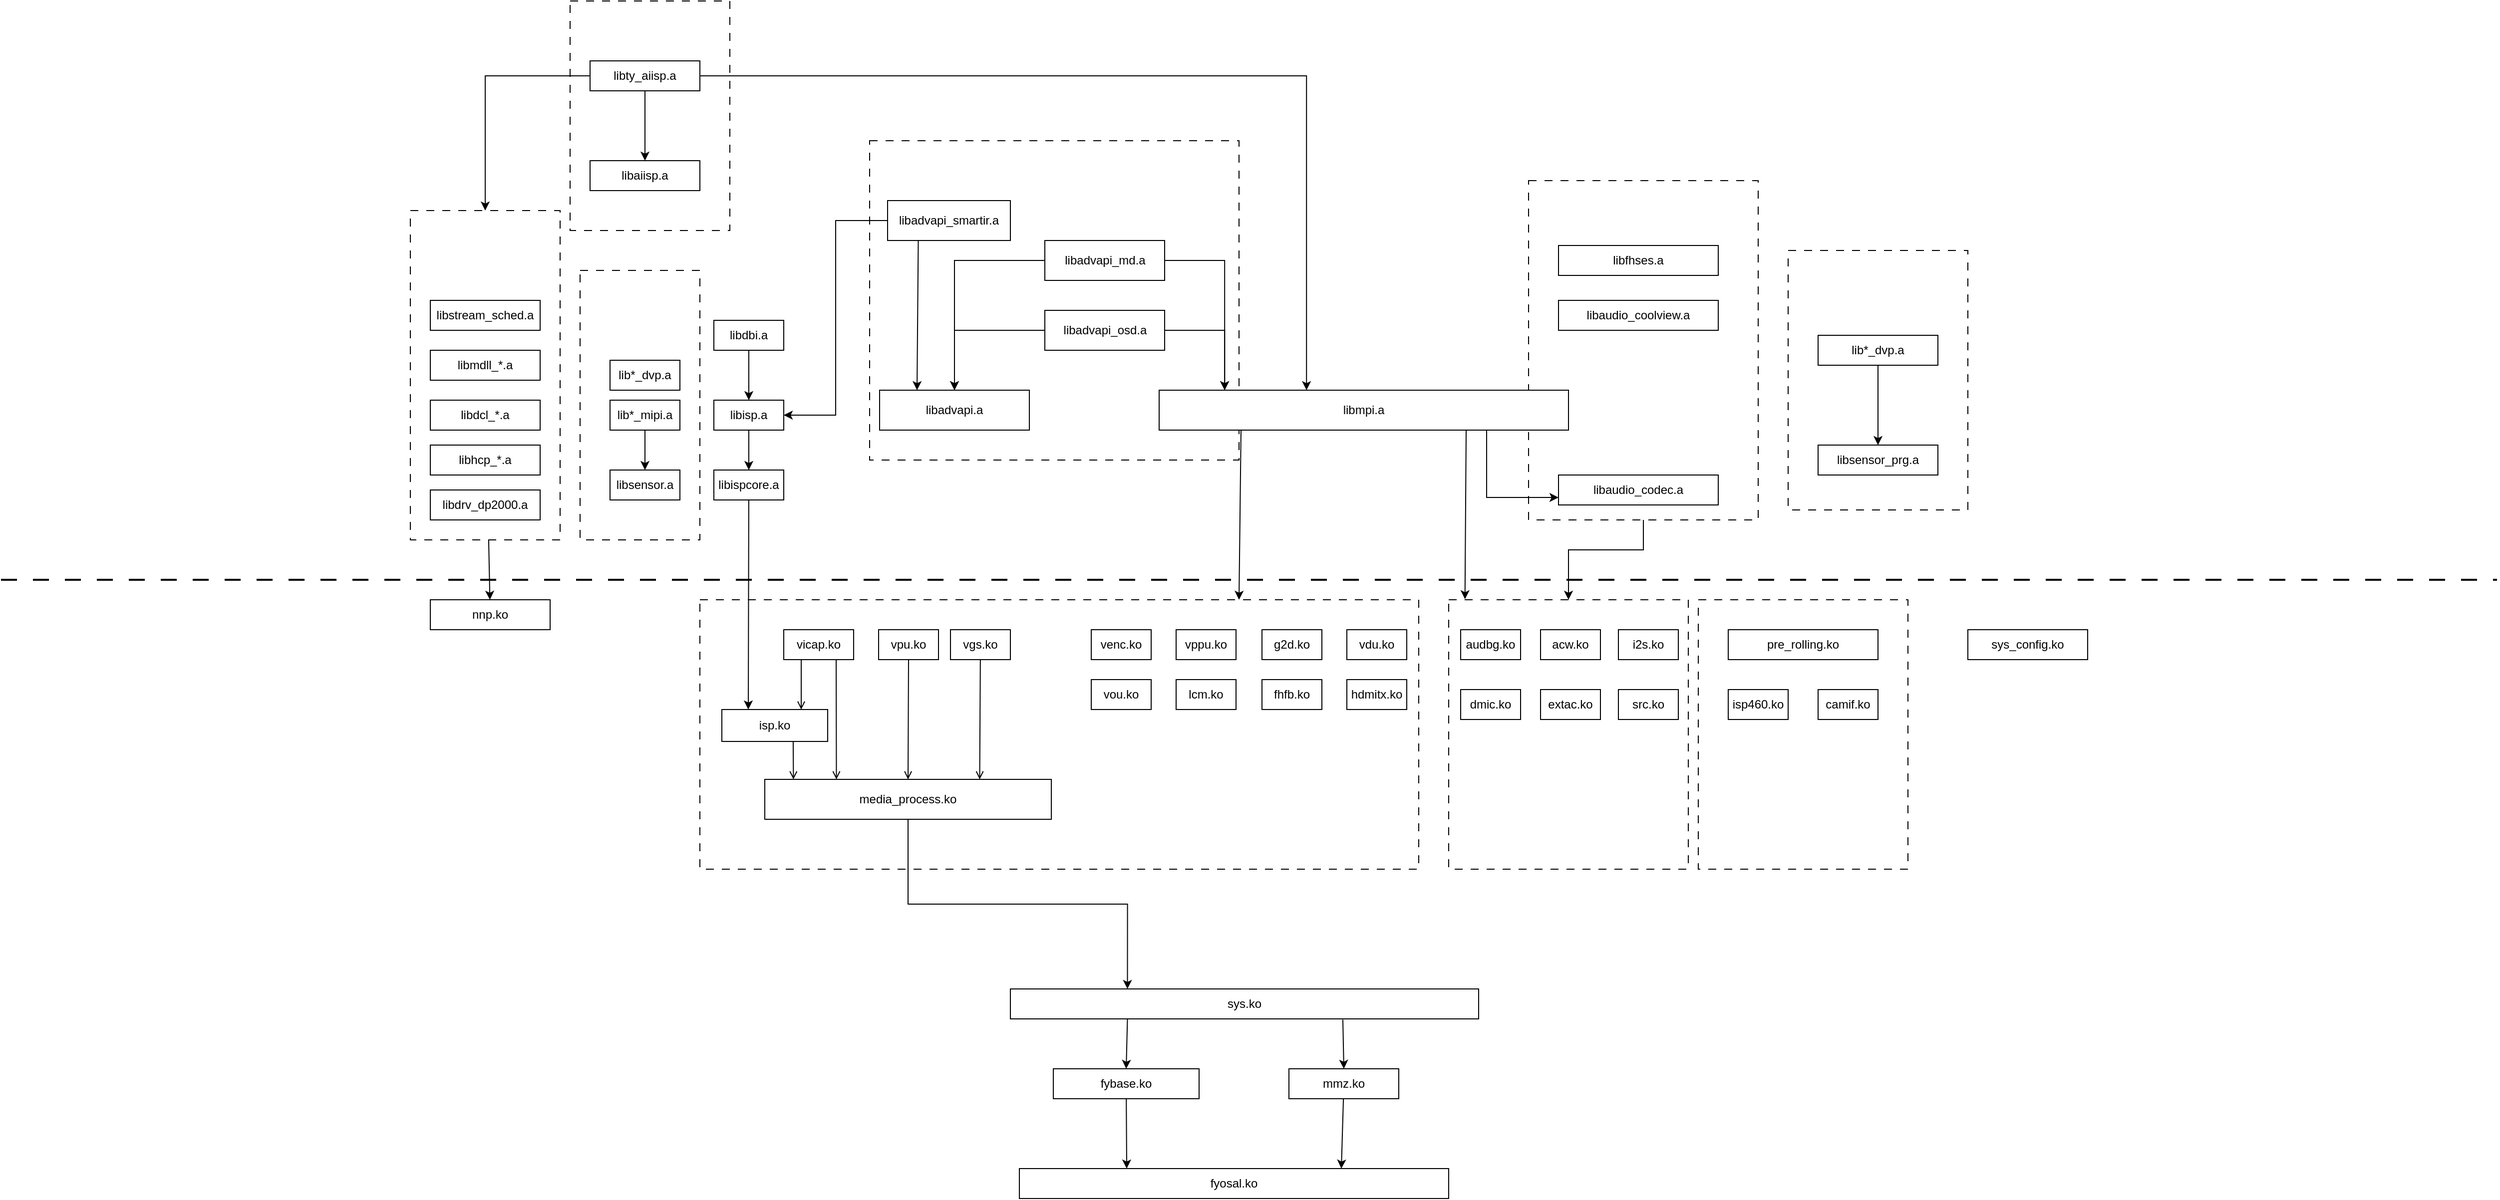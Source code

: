 <mxfile version="28.0.7">
  <diagram name="第 1 页" id="HvUOIocHKBapucaxDCyF">
    <mxGraphModel dx="3731" dy="1824" grid="1" gridSize="10" guides="1" tooltips="1" connect="1" arrows="1" fold="1" page="1" pageScale="1" pageWidth="1169" pageHeight="827" math="0" shadow="0">
      <root>
        <mxCell id="0" />
        <mxCell id="1" parent="0" />
        <mxCell id="B1P1WOeIG1nE8jU6n831-76" value="" style="rounded=0;whiteSpace=wrap;html=1;dashed=1;dashPattern=8 8;" vertex="1" parent="1">
          <mxGeometry x="1130" y="70" width="180" height="260" as="geometry" />
        </mxCell>
        <mxCell id="B1P1WOeIG1nE8jU6n831-70" style="edgeStyle=orthogonalEdgeStyle;rounded=0;orthogonalLoop=1;jettySize=auto;html=1;entryX=0.5;entryY=0;entryDx=0;entryDy=0;exitX=0.5;exitY=1;exitDx=0;exitDy=0;" edge="1" parent="1" source="B1P1WOeIG1nE8jU6n831-69" target="B1P1WOeIG1nE8jU6n831-15">
          <mxGeometry relative="1" as="geometry">
            <mxPoint x="985" y="390" as="targetPoint" />
            <Array as="points">
              <mxPoint x="985" y="370" />
              <mxPoint x="910" y="370" />
            </Array>
          </mxGeometry>
        </mxCell>
        <mxCell id="B1P1WOeIG1nE8jU6n831-69" value="" style="rounded=0;whiteSpace=wrap;html=1;dashed=1;dashPattern=8 8;" vertex="1" parent="1">
          <mxGeometry x="870" width="230" height="340" as="geometry" />
        </mxCell>
        <mxCell id="B1P1WOeIG1nE8jU6n831-66" value="" style="rounded=0;whiteSpace=wrap;html=1;dashed=1;dashPattern=8 8;" vertex="1" parent="1">
          <mxGeometry x="-80" y="90" width="120" height="270" as="geometry" />
        </mxCell>
        <mxCell id="B1P1WOeIG1nE8jU6n831-58" value="" style="rounded=0;whiteSpace=wrap;html=1;dashed=1;dashPattern=8 8;" vertex="1" parent="1">
          <mxGeometry x="-90" y="-180" width="160" height="230" as="geometry" />
        </mxCell>
        <mxCell id="B1P1WOeIG1nE8jU6n831-57" value="" style="edgeStyle=none;rounded=0;orthogonalLoop=1;jettySize=auto;html=1;" edge="1" parent="1" source="B1P1WOeIG1nE8jU6n831-50" target="B1P1WOeIG1nE8jU6n831-12">
          <mxGeometry relative="1" as="geometry" />
        </mxCell>
        <mxCell id="B1P1WOeIG1nE8jU6n831-50" value="" style="rounded=0;whiteSpace=wrap;html=1;dashed=1;dashPattern=8 8;" vertex="1" parent="1">
          <mxGeometry x="-250" y="30" width="150" height="330" as="geometry" />
        </mxCell>
        <mxCell id="B1P1WOeIG1nE8jU6n831-39" value="" style="rounded=0;whiteSpace=wrap;html=1;dashed=1;dashPattern=8 8;" vertex="1" parent="1">
          <mxGeometry x="210" y="-40" width="370" height="320" as="geometry" />
        </mxCell>
        <mxCell id="B1P1WOeIG1nE8jU6n831-16" value="" style="rounded=0;whiteSpace=wrap;html=1;dashed=1;dashPattern=8 8;" vertex="1" parent="1">
          <mxGeometry x="1040" y="420" width="210" height="270" as="geometry" />
        </mxCell>
        <mxCell id="B1P1WOeIG1nE8jU6n831-15" value="" style="rounded=0;whiteSpace=wrap;html=1;dashed=1;dashPattern=8 8;" vertex="1" parent="1">
          <mxGeometry x="790" y="420" width="240" height="270" as="geometry" />
        </mxCell>
        <mxCell id="B1P1WOeIG1nE8jU6n831-11" value="" style="rounded=0;whiteSpace=wrap;html=1;dashed=1;dashPattern=8 8;" vertex="1" parent="1">
          <mxGeometry x="40" y="420" width="720" height="270" as="geometry" />
        </mxCell>
        <mxCell id="B1P1WOeIG1nE8jU6n831-26" style="edgeStyle=none;rounded=0;orthogonalLoop=1;jettySize=auto;html=1;entryX=0.068;entryY=-0.002;entryDx=0;entryDy=0;exitX=0.75;exitY=1;exitDx=0;exitDy=0;exitPerimeter=0;entryPerimeter=0;" edge="1" parent="1" source="j-SoW3xQul4vtmljvLiX-5" target="B1P1WOeIG1nE8jU6n831-15">
          <mxGeometry relative="1" as="geometry" />
        </mxCell>
        <mxCell id="B1P1WOeIG1nE8jU6n831-71" style="edgeStyle=orthogonalEdgeStyle;rounded=0;orthogonalLoop=1;jettySize=auto;html=1;entryX=0;entryY=0.75;entryDx=0;entryDy=0;exitX=0.8;exitY=1;exitDx=0;exitDy=0;exitPerimeter=0;" edge="1" parent="1" source="j-SoW3xQul4vtmljvLiX-5" target="B1P1WOeIG1nE8jU6n831-59">
          <mxGeometry relative="1" as="geometry" />
        </mxCell>
        <mxCell id="j-SoW3xQul4vtmljvLiX-5" value="libmpi.a" style="rounded=0;whiteSpace=wrap;html=1;points=[[0,0,0,0,0],[0,0.25,0,0,0],[0,0.5,0,0,0],[0,0.75,0,0,0],[0,1,0,0,0],[0.16,0,0,0,0],[0.2,1,0,0,0],[0.25,0,0,0,0],[0.25,1,0,0,0],[0.36,0,0,0,0],[0.4,1,0,0,0],[0.5,0,0,0,0],[0.5,1,0,0,0],[0.56,0,0,0,0],[0.6,1,0,0,0],[0.75,0,0,0,0],[0.75,1,0,0,0],[0.76,0,0,0,0],[0.8,1,0,0,0],[1,0,0,0,0],[1,0.25,0,0,0],[1,0.5,0,0,0],[1,0.75,0,0,0],[1,1,0,0,0]];" parent="1" vertex="1">
          <mxGeometry x="500" y="210" width="410" height="40" as="geometry" />
        </mxCell>
        <mxCell id="j-SoW3xQul4vtmljvLiX-7" value="" style="endArrow=none;dashed=1;html=1;dashPattern=8 8;strokeWidth=2;rounded=0;" parent="1" edge="1">
          <mxGeometry width="50" height="50" relative="1" as="geometry">
            <mxPoint x="-660" y="400" as="sourcePoint" />
            <mxPoint x="1840" y="400" as="targetPoint" />
          </mxGeometry>
        </mxCell>
        <mxCell id="j-SoW3xQul4vtmljvLiX-19" value="" style="edgeStyle=none;rounded=0;orthogonalLoop=1;jettySize=auto;html=1;entryX=0.1;entryY=0;entryDx=0;entryDy=0;entryPerimeter=0;exitX=0.674;exitY=1.01;exitDx=0;exitDy=0;exitPerimeter=0;endArrow=open;endFill=0;" parent="1" source="j-SoW3xQul4vtmljvLiX-9" target="j-SoW3xQul4vtmljvLiX-14" edge="1">
          <mxGeometry relative="1" as="geometry" />
        </mxCell>
        <mxCell id="j-SoW3xQul4vtmljvLiX-9" value="isp.ko" style="rounded=0;whiteSpace=wrap;html=1;" parent="1" vertex="1">
          <mxGeometry x="62" y="530" width="106" height="32" as="geometry" />
        </mxCell>
        <mxCell id="j-SoW3xQul4vtmljvLiX-16" style="edgeStyle=none;rounded=0;orthogonalLoop=1;jettySize=auto;html=1;entryX=0.25;entryY=0;entryDx=0;entryDy=0;exitX=0.75;exitY=1;exitDx=0;exitDy=0;endArrow=open;endFill=0;" parent="1" source="j-SoW3xQul4vtmljvLiX-10" target="j-SoW3xQul4vtmljvLiX-14" edge="1">
          <mxGeometry relative="1" as="geometry" />
        </mxCell>
        <mxCell id="j-SoW3xQul4vtmljvLiX-10" value="vicap.ko" style="rounded=0;whiteSpace=wrap;html=1;" parent="1" vertex="1">
          <mxGeometry x="124" y="450" width="70" height="30" as="geometry" />
        </mxCell>
        <mxCell id="j-SoW3xQul4vtmljvLiX-17" style="edgeStyle=none;rounded=0;orthogonalLoop=1;jettySize=auto;html=1;entryX=0.5;entryY=0;entryDx=0;entryDy=0;exitX=0.5;exitY=1;exitDx=0;exitDy=0;endArrow=open;endFill=0;" parent="1" source="j-SoW3xQul4vtmljvLiX-11" target="j-SoW3xQul4vtmljvLiX-14" edge="1">
          <mxGeometry relative="1" as="geometry">
            <mxPoint x="253.071" y="480" as="sourcePoint" />
            <mxPoint x="247.5" y="600" as="targetPoint" />
          </mxGeometry>
        </mxCell>
        <mxCell id="j-SoW3xQul4vtmljvLiX-11" value="vpu.ko" style="rounded=0;whiteSpace=wrap;html=1;" parent="1" vertex="1">
          <mxGeometry x="219" y="450" width="60" height="30" as="geometry" />
        </mxCell>
        <mxCell id="j-SoW3xQul4vtmljvLiX-18" style="edgeStyle=none;rounded=0;orthogonalLoop=1;jettySize=auto;html=1;entryX=0.75;entryY=0;entryDx=0;entryDy=0;endArrow=open;endFill=0;" parent="1" source="j-SoW3xQul4vtmljvLiX-12" target="j-SoW3xQul4vtmljvLiX-14" edge="1">
          <mxGeometry relative="1" as="geometry" />
        </mxCell>
        <mxCell id="j-SoW3xQul4vtmljvLiX-12" value="vgs.ko" style="rounded=0;whiteSpace=wrap;html=1;" parent="1" vertex="1">
          <mxGeometry x="291" y="450" width="60" height="30" as="geometry" />
        </mxCell>
        <mxCell id="j-SoW3xQul4vtmljvLiX-14" value="media_process.ko" style="rounded=0;whiteSpace=wrap;html=1;points=[[0,0,0,0,0],[0,0.25,0,0,0],[0,0.5,0,0,0],[0,0.75,0,0,0],[0,1,0,0,0],[0.1,0,0,0,0],[0.25,0,0,0,0],[0.25,1,0,0,0],[0.41,0,0,0,0],[0.5,0,0,0,0],[0.5,1,0,0,0],[0.63,0,0,0,0],[0.75,0,0,0,0],[0.75,1,0,0,0],[0.89,0,0,0,0],[1,0,0,0,0],[1,0.25,0,0,0],[1,0.5,0,0,0],[1,0.75,0,0,0],[1,1,0,0,0]];" parent="1" vertex="1">
          <mxGeometry x="105" y="600" width="287" height="40" as="geometry" />
        </mxCell>
        <mxCell id="j-SoW3xQul4vtmljvLiX-15" style="edgeStyle=none;rounded=0;orthogonalLoop=1;jettySize=auto;html=1;exitX=0.25;exitY=1;exitDx=0;exitDy=0;endArrow=open;endFill=0;entryX=0.75;entryY=0;entryDx=0;entryDy=0;" parent="1" source="j-SoW3xQul4vtmljvLiX-10" target="j-SoW3xQul4vtmljvLiX-9" edge="1">
          <mxGeometry relative="1" as="geometry">
            <mxPoint x="134" y="520" as="targetPoint" />
          </mxGeometry>
        </mxCell>
        <mxCell id="B1P1WOeIG1nE8jU6n831-41" style="edgeStyle=none;rounded=0;orthogonalLoop=1;jettySize=auto;html=1;entryX=0.5;entryY=0;entryDx=0;entryDy=0;entryPerimeter=0;exitX=0.71;exitY=1.027;exitDx=0;exitDy=0;exitPerimeter=0;" edge="1" parent="1" source="j-SoW3xQul4vtmljvLiX-20" target="j-SoW3xQul4vtmljvLiX-23">
          <mxGeometry relative="1" as="geometry" />
        </mxCell>
        <mxCell id="j-SoW3xQul4vtmljvLiX-20" value="sys.ko" style="rounded=0;whiteSpace=wrap;html=1;" parent="1" vertex="1">
          <mxGeometry x="351" y="810" width="469" height="30" as="geometry" />
        </mxCell>
        <mxCell id="j-SoW3xQul4vtmljvLiX-21" value="fybase.ko" style="rounded=0;whiteSpace=wrap;html=1;points=[[0,0,0,0,0],[0,0.25,0,0,0],[0,0.5,0,0,0],[0,0.75,0,0,0],[0,1,0,0,0],[0.25,0,0,0,0],[0.25,1,0,0,0],[0.5,0,0,0,0],[0.5,1,0,0,0],[0.75,0,0,0,0],[0.75,1,0,0,0],[1,0,0,0,0],[1,0.25,0,0,0],[1,0.5,0,0,0],[1,0.75,0,0,0],[1,1,0,0,0]];" parent="1" vertex="1">
          <mxGeometry x="394" y="890" width="146" height="30" as="geometry" />
        </mxCell>
        <mxCell id="j-SoW3xQul4vtmljvLiX-22" value="fyosal.ko" style="rounded=0;whiteSpace=wrap;html=1;points=[[0,0,0,0,0],[0,0.25,0,0,0],[0,0.5,0,0,0],[0,0.75,0,0,0],[0,1,0,0,0],[0.25,0,0,0,0],[0.25,1,0,0,0],[0.5,0,0,0,0],[0.5,1,0,0,0],[0.75,0,0,0,0],[0.75,1,0,0,0],[1,0,0,0,0],[1,0.25,0,0,0],[1,0.5,0,0,0],[1,0.75,0,0,0],[1,1,0,0,0]];" parent="1" vertex="1">
          <mxGeometry x="360" y="990" width="430" height="30" as="geometry" />
        </mxCell>
        <mxCell id="j-SoW3xQul4vtmljvLiX-23" value="mmz.ko" style="rounded=0;whiteSpace=wrap;html=1;points=[[0,0,0,0,0],[0,0.25,0,0,0],[0,0.5,0,0,0],[0,0.75,0,0,0],[0,1,0,0,0],[0.25,0,0,0,0],[0.25,1,0,0,0],[0.5,0,0,0,0],[0.5,1,0,0,0],[0.75,0,0,0,0],[0.75,1,0,0,0],[1,0,0,0,0],[1,0.25,0,0,0],[1,0.5,0,0,0],[1,0.75,0,0,0],[1,1,0,0,0]];" parent="1" vertex="1">
          <mxGeometry x="630" y="890" width="110" height="30" as="geometry" />
        </mxCell>
        <mxCell id="j-SoW3xQul4vtmljvLiX-24" style="edgeStyle=orthogonalEdgeStyle;rounded=0;orthogonalLoop=1;jettySize=auto;html=1;entryX=0.25;entryY=0;entryDx=0;entryDy=0;entryPerimeter=0;" parent="1" source="j-SoW3xQul4vtmljvLiX-14" target="j-SoW3xQul4vtmljvLiX-20" edge="1">
          <mxGeometry relative="1" as="geometry" />
        </mxCell>
        <mxCell id="j-SoW3xQul4vtmljvLiX-25" value="venc.ko" style="rounded=0;whiteSpace=wrap;html=1;" parent="1" vertex="1">
          <mxGeometry x="432" y="450" width="60" height="30" as="geometry" />
        </mxCell>
        <mxCell id="j-SoW3xQul4vtmljvLiX-26" value="vppu.ko" style="rounded=0;whiteSpace=wrap;html=1;" parent="1" vertex="1">
          <mxGeometry x="517" y="450" width="60" height="30" as="geometry" />
        </mxCell>
        <mxCell id="j-SoW3xQul4vtmljvLiX-27" value="g2d.ko" style="rounded=0;whiteSpace=wrap;html=1;" parent="1" vertex="1">
          <mxGeometry x="603" y="450" width="60" height="30" as="geometry" />
        </mxCell>
        <mxCell id="j-SoW3xQul4vtmljvLiX-28" value="vdu.ko" style="rounded=0;whiteSpace=wrap;html=1;" parent="1" vertex="1">
          <mxGeometry x="688" y="450" width="60" height="30" as="geometry" />
        </mxCell>
        <mxCell id="j-SoW3xQul4vtmljvLiX-29" value="vou.ko" style="rounded=0;whiteSpace=wrap;html=1;" parent="1" vertex="1">
          <mxGeometry x="432" y="500" width="60" height="30" as="geometry" />
        </mxCell>
        <mxCell id="j-SoW3xQul4vtmljvLiX-30" value="audbg.ko" style="rounded=0;whiteSpace=wrap;html=1;" parent="1" vertex="1">
          <mxGeometry x="802" y="450" width="60" height="30" as="geometry" />
        </mxCell>
        <mxCell id="j-SoW3xQul4vtmljvLiX-31" value="acw.ko" style="rounded=0;whiteSpace=wrap;html=1;" parent="1" vertex="1">
          <mxGeometry x="882" y="450" width="60" height="30" as="geometry" />
        </mxCell>
        <mxCell id="B1P1WOeIG1nE8jU6n831-1" value="dmic.ko" style="rounded=0;whiteSpace=wrap;html=1;" vertex="1" parent="1">
          <mxGeometry x="802" y="510" width="60" height="30" as="geometry" />
        </mxCell>
        <mxCell id="B1P1WOeIG1nE8jU6n831-2" value="extac.ko" style="rounded=0;whiteSpace=wrap;html=1;" vertex="1" parent="1">
          <mxGeometry x="882" y="510" width="60" height="30" as="geometry" />
        </mxCell>
        <mxCell id="B1P1WOeIG1nE8jU6n831-3" value="i2s.ko" style="rounded=0;whiteSpace=wrap;html=1;" vertex="1" parent="1">
          <mxGeometry x="960" y="450" width="60" height="30" as="geometry" />
        </mxCell>
        <mxCell id="B1P1WOeIG1nE8jU6n831-4" value="src.ko" style="rounded=0;whiteSpace=wrap;html=1;" vertex="1" parent="1">
          <mxGeometry x="960" y="510" width="60" height="30" as="geometry" />
        </mxCell>
        <mxCell id="B1P1WOeIG1nE8jU6n831-5" value="lcm.ko" style="rounded=0;whiteSpace=wrap;html=1;" vertex="1" parent="1">
          <mxGeometry x="517" y="500" width="60" height="30" as="geometry" />
        </mxCell>
        <mxCell id="B1P1WOeIG1nE8jU6n831-6" value="pre_rolling.ko" style="rounded=0;whiteSpace=wrap;html=1;" vertex="1" parent="1">
          <mxGeometry x="1070" y="450" width="150" height="30" as="geometry" />
        </mxCell>
        <mxCell id="B1P1WOeIG1nE8jU6n831-7" value="isp460.ko" style="rounded=0;whiteSpace=wrap;html=1;" vertex="1" parent="1">
          <mxGeometry x="1070" y="510" width="60" height="30" as="geometry" />
        </mxCell>
        <mxCell id="B1P1WOeIG1nE8jU6n831-8" value="camif.ko" style="rounded=0;whiteSpace=wrap;html=1;" vertex="1" parent="1">
          <mxGeometry x="1160" y="510" width="60" height="30" as="geometry" />
        </mxCell>
        <mxCell id="B1P1WOeIG1nE8jU6n831-12" value="nnp.ko" style="rounded=0;whiteSpace=wrap;html=1;" vertex="1" parent="1">
          <mxGeometry x="-230" y="420" width="120" height="30" as="geometry" />
        </mxCell>
        <mxCell id="B1P1WOeIG1nE8jU6n831-13" value="fhfb.ko" style="rounded=0;whiteSpace=wrap;html=1;" vertex="1" parent="1">
          <mxGeometry x="603" y="500" width="60" height="30" as="geometry" />
        </mxCell>
        <mxCell id="B1P1WOeIG1nE8jU6n831-14" value="sys_config.ko" style="rounded=0;whiteSpace=wrap;html=1;" vertex="1" parent="1">
          <mxGeometry x="1310" y="450" width="120" height="30" as="geometry" />
        </mxCell>
        <mxCell id="B1P1WOeIG1nE8jU6n831-20" style="edgeStyle=none;rounded=0;orthogonalLoop=1;jettySize=auto;html=1;entryX=0.25;entryY=0;entryDx=0;entryDy=0;" edge="1" parent="1" source="B1P1WOeIG1nE8jU6n831-17" target="j-SoW3xQul4vtmljvLiX-9">
          <mxGeometry relative="1" as="geometry" />
        </mxCell>
        <mxCell id="B1P1WOeIG1nE8jU6n831-17" value="libispcore.a" style="rounded=0;whiteSpace=wrap;html=1;" vertex="1" parent="1">
          <mxGeometry x="54" y="290" width="70" height="30" as="geometry" />
        </mxCell>
        <mxCell id="B1P1WOeIG1nE8jU6n831-23" style="edgeStyle=none;rounded=0;orthogonalLoop=1;jettySize=auto;html=1;entryX=0.5;entryY=0;entryDx=0;entryDy=0;" edge="1" parent="1" source="B1P1WOeIG1nE8jU6n831-18" target="B1P1WOeIG1nE8jU6n831-17">
          <mxGeometry relative="1" as="geometry" />
        </mxCell>
        <mxCell id="B1P1WOeIG1nE8jU6n831-18" value="libisp.a" style="rounded=0;whiteSpace=wrap;html=1;" vertex="1" parent="1">
          <mxGeometry x="54" y="220" width="70" height="30" as="geometry" />
        </mxCell>
        <mxCell id="B1P1WOeIG1nE8jU6n831-24" value="" style="edgeStyle=none;rounded=0;orthogonalLoop=1;jettySize=auto;html=1;" edge="1" parent="1" source="B1P1WOeIG1nE8jU6n831-19" target="B1P1WOeIG1nE8jU6n831-18">
          <mxGeometry relative="1" as="geometry" />
        </mxCell>
        <mxCell id="B1P1WOeIG1nE8jU6n831-19" value="libdbi.a" style="rounded=0;whiteSpace=wrap;html=1;" vertex="1" parent="1">
          <mxGeometry x="54" y="140" width="70" height="30" as="geometry" />
        </mxCell>
        <mxCell id="B1P1WOeIG1nE8jU6n831-22" style="edgeStyle=none;rounded=0;orthogonalLoop=1;jettySize=auto;html=1;entryX=0.75;entryY=0;entryDx=0;entryDy=0;exitX=0.2;exitY=1;exitDx=0;exitDy=0;exitPerimeter=0;" edge="1" parent="1" source="j-SoW3xQul4vtmljvLiX-5" target="B1P1WOeIG1nE8jU6n831-11">
          <mxGeometry relative="1" as="geometry">
            <mxPoint x="700" y="330" as="sourcePoint" />
          </mxGeometry>
        </mxCell>
        <mxCell id="B1P1WOeIG1nE8jU6n831-25" value="hdmitx.ko" style="rounded=0;whiteSpace=wrap;html=1;" vertex="1" parent="1">
          <mxGeometry x="688" y="500" width="60" height="30" as="geometry" />
        </mxCell>
        <mxCell id="B1P1WOeIG1nE8jU6n831-27" value="libadvapi.a" style="rounded=0;whiteSpace=wrap;html=1;" vertex="1" parent="1">
          <mxGeometry x="220" y="210" width="150" height="40" as="geometry" />
        </mxCell>
        <mxCell id="B1P1WOeIG1nE8jU6n831-35" value="" style="edgeStyle=orthogonalEdgeStyle;rounded=0;orthogonalLoop=1;jettySize=auto;html=1;entryX=0.5;entryY=0;entryDx=0;entryDy=0;" edge="1" parent="1" source="B1P1WOeIG1nE8jU6n831-28" target="B1P1WOeIG1nE8jU6n831-27">
          <mxGeometry relative="1" as="geometry" />
        </mxCell>
        <mxCell id="B1P1WOeIG1nE8jU6n831-28" value="libadvapi_md.a" style="rounded=0;whiteSpace=wrap;html=1;" vertex="1" parent="1">
          <mxGeometry x="385.5" y="60" width="120" height="40" as="geometry" />
        </mxCell>
        <mxCell id="B1P1WOeIG1nE8jU6n831-31" style="edgeStyle=orthogonalEdgeStyle;rounded=0;orthogonalLoop=1;jettySize=auto;html=1;entryX=0.5;entryY=0;entryDx=0;entryDy=0;" edge="1" parent="1" source="B1P1WOeIG1nE8jU6n831-29" target="B1P1WOeIG1nE8jU6n831-27">
          <mxGeometry relative="1" as="geometry" />
        </mxCell>
        <mxCell id="B1P1WOeIG1nE8jU6n831-29" value="libadvapi_osd.a" style="rounded=0;whiteSpace=wrap;html=1;" vertex="1" parent="1">
          <mxGeometry x="385.5" y="130" width="120" height="40" as="geometry" />
        </mxCell>
        <mxCell id="B1P1WOeIG1nE8jU6n831-32" style="edgeStyle=none;rounded=0;orthogonalLoop=1;jettySize=auto;html=1;exitX=0.25;exitY=1;exitDx=0;exitDy=0;entryX=0.25;entryY=0;entryDx=0;entryDy=0;" edge="1" parent="1" source="B1P1WOeIG1nE8jU6n831-30" target="B1P1WOeIG1nE8jU6n831-27">
          <mxGeometry relative="1" as="geometry" />
        </mxCell>
        <mxCell id="B1P1WOeIG1nE8jU6n831-34" style="edgeStyle=orthogonalEdgeStyle;rounded=0;orthogonalLoop=1;jettySize=auto;html=1;entryX=1;entryY=0.5;entryDx=0;entryDy=0;" edge="1" parent="1" source="B1P1WOeIG1nE8jU6n831-30" target="B1P1WOeIG1nE8jU6n831-18">
          <mxGeometry relative="1" as="geometry" />
        </mxCell>
        <mxCell id="B1P1WOeIG1nE8jU6n831-30" value="libadvapi_smartir.a" style="rounded=0;whiteSpace=wrap;html=1;" vertex="1" parent="1">
          <mxGeometry x="228" y="20" width="123" height="40" as="geometry" />
        </mxCell>
        <mxCell id="B1P1WOeIG1nE8jU6n831-37" style="edgeStyle=orthogonalEdgeStyle;rounded=0;orthogonalLoop=1;jettySize=auto;html=1;entryX=0.16;entryY=0;entryDx=0;entryDy=0;entryPerimeter=0;exitX=1;exitY=0.5;exitDx=0;exitDy=0;" edge="1" parent="1" source="B1P1WOeIG1nE8jU6n831-28" target="j-SoW3xQul4vtmljvLiX-5">
          <mxGeometry relative="1" as="geometry" />
        </mxCell>
        <mxCell id="B1P1WOeIG1nE8jU6n831-38" style="edgeStyle=orthogonalEdgeStyle;rounded=0;orthogonalLoop=1;jettySize=auto;html=1;entryX=0.16;entryY=0;entryDx=0;entryDy=0;entryPerimeter=0;exitX=1;exitY=0.5;exitDx=0;exitDy=0;" edge="1" parent="1" source="B1P1WOeIG1nE8jU6n831-29" target="j-SoW3xQul4vtmljvLiX-5">
          <mxGeometry relative="1" as="geometry" />
        </mxCell>
        <mxCell id="B1P1WOeIG1nE8jU6n831-40" style="edgeStyle=none;rounded=0;orthogonalLoop=1;jettySize=auto;html=1;exitX=0.25;exitY=1;exitDx=0;exitDy=0;entryX=0.5;entryY=0;entryDx=0;entryDy=0;entryPerimeter=0;" edge="1" parent="1" source="j-SoW3xQul4vtmljvLiX-20" target="j-SoW3xQul4vtmljvLiX-21">
          <mxGeometry relative="1" as="geometry" />
        </mxCell>
        <mxCell id="B1P1WOeIG1nE8jU6n831-42" style="edgeStyle=none;rounded=0;orthogonalLoop=1;jettySize=auto;html=1;entryX=0.25;entryY=0;entryDx=0;entryDy=0;entryPerimeter=0;" edge="1" parent="1" source="j-SoW3xQul4vtmljvLiX-21" target="j-SoW3xQul4vtmljvLiX-22">
          <mxGeometry relative="1" as="geometry" />
        </mxCell>
        <mxCell id="B1P1WOeIG1nE8jU6n831-43" style="edgeStyle=none;rounded=0;orthogonalLoop=1;jettySize=auto;html=1;entryX=0.75;entryY=0;entryDx=0;entryDy=0;entryPerimeter=0;" edge="1" parent="1" source="j-SoW3xQul4vtmljvLiX-23" target="j-SoW3xQul4vtmljvLiX-22">
          <mxGeometry relative="1" as="geometry" />
        </mxCell>
        <mxCell id="B1P1WOeIG1nE8jU6n831-45" value="libdrv_dp2000.a" style="rounded=0;whiteSpace=wrap;html=1;" vertex="1" parent="1">
          <mxGeometry x="-230" y="310" width="110" height="30" as="geometry" />
        </mxCell>
        <mxCell id="B1P1WOeIG1nE8jU6n831-46" value="libhcp_*.a" style="rounded=0;whiteSpace=wrap;html=1;" vertex="1" parent="1">
          <mxGeometry x="-230" y="265" width="110" height="30" as="geometry" />
        </mxCell>
        <mxCell id="B1P1WOeIG1nE8jU6n831-47" value="libdcl_*.a" style="rounded=0;whiteSpace=wrap;html=1;" vertex="1" parent="1">
          <mxGeometry x="-230" y="220" width="110" height="30" as="geometry" />
        </mxCell>
        <mxCell id="B1P1WOeIG1nE8jU6n831-48" value="libmdll_*.a" style="rounded=0;whiteSpace=wrap;html=1;" vertex="1" parent="1">
          <mxGeometry x="-230" y="170" width="110" height="30" as="geometry" />
        </mxCell>
        <mxCell id="B1P1WOeIG1nE8jU6n831-49" value="libstream_sched.a" style="rounded=0;whiteSpace=wrap;html=1;" vertex="1" parent="1">
          <mxGeometry x="-230" y="120" width="110" height="30" as="geometry" />
        </mxCell>
        <mxCell id="B1P1WOeIG1nE8jU6n831-52" value="libaiisp.a" style="rounded=0;whiteSpace=wrap;html=1;" vertex="1" parent="1">
          <mxGeometry x="-70" y="-20" width="110" height="30" as="geometry" />
        </mxCell>
        <mxCell id="B1P1WOeIG1nE8jU6n831-55" style="edgeStyle=orthogonalEdgeStyle;rounded=0;orthogonalLoop=1;jettySize=auto;html=1;entryX=0.5;entryY=0;entryDx=0;entryDy=0;" edge="1" parent="1" source="B1P1WOeIG1nE8jU6n831-53" target="B1P1WOeIG1nE8jU6n831-50">
          <mxGeometry relative="1" as="geometry" />
        </mxCell>
        <mxCell id="B1P1WOeIG1nE8jU6n831-56" value="" style="edgeStyle=none;rounded=0;orthogonalLoop=1;jettySize=auto;html=1;" edge="1" parent="1" source="B1P1WOeIG1nE8jU6n831-53" target="B1P1WOeIG1nE8jU6n831-52">
          <mxGeometry relative="1" as="geometry" />
        </mxCell>
        <mxCell id="B1P1WOeIG1nE8jU6n831-53" value="libty_aiisp.a" style="rounded=0;whiteSpace=wrap;html=1;" vertex="1" parent="1">
          <mxGeometry x="-70" y="-120" width="110" height="30" as="geometry" />
        </mxCell>
        <mxCell id="B1P1WOeIG1nE8jU6n831-54" style="edgeStyle=orthogonalEdgeStyle;rounded=0;orthogonalLoop=1;jettySize=auto;html=1;entryX=0.36;entryY=0;entryDx=0;entryDy=0;entryPerimeter=0;" edge="1" parent="1" source="B1P1WOeIG1nE8jU6n831-53" target="j-SoW3xQul4vtmljvLiX-5">
          <mxGeometry relative="1" as="geometry" />
        </mxCell>
        <mxCell id="B1P1WOeIG1nE8jU6n831-59" value="libaudio_codec.a" style="rounded=0;whiteSpace=wrap;html=1;" vertex="1" parent="1">
          <mxGeometry x="900" y="295" width="160" height="30" as="geometry" />
        </mxCell>
        <mxCell id="B1P1WOeIG1nE8jU6n831-60" value="libsensor.a" style="rounded=0;whiteSpace=wrap;html=1;" vertex="1" parent="1">
          <mxGeometry x="-50" y="290" width="70" height="30" as="geometry" />
        </mxCell>
        <mxCell id="B1P1WOeIG1nE8jU6n831-65" value="" style="edgeStyle=none;rounded=0;orthogonalLoop=1;jettySize=auto;html=1;" edge="1" parent="1" source="B1P1WOeIG1nE8jU6n831-63" target="B1P1WOeIG1nE8jU6n831-60">
          <mxGeometry relative="1" as="geometry" />
        </mxCell>
        <mxCell id="B1P1WOeIG1nE8jU6n831-63" value="lib*_mipi.a" style="rounded=0;whiteSpace=wrap;html=1;" vertex="1" parent="1">
          <mxGeometry x="-50" y="220" width="70" height="30" as="geometry" />
        </mxCell>
        <mxCell id="B1P1WOeIG1nE8jU6n831-64" value="lib*_dvp.a" style="rounded=0;whiteSpace=wrap;html=1;" vertex="1" parent="1">
          <mxGeometry x="-50" y="180" width="70" height="30" as="geometry" />
        </mxCell>
        <mxCell id="B1P1WOeIG1nE8jU6n831-67" value="libaudio_coolview.a" style="rounded=0;whiteSpace=wrap;html=1;" vertex="1" parent="1">
          <mxGeometry x="900" y="120" width="160" height="30" as="geometry" />
        </mxCell>
        <mxCell id="B1P1WOeIG1nE8jU6n831-68" value="libfhses.a" style="rounded=0;whiteSpace=wrap;html=1;" vertex="1" parent="1">
          <mxGeometry x="900" y="65" width="160" height="30" as="geometry" />
        </mxCell>
        <mxCell id="B1P1WOeIG1nE8jU6n831-75" value="" style="edgeStyle=none;rounded=0;orthogonalLoop=1;jettySize=auto;html=1;" edge="1" parent="1" source="B1P1WOeIG1nE8jU6n831-72" target="B1P1WOeIG1nE8jU6n831-74">
          <mxGeometry relative="1" as="geometry" />
        </mxCell>
        <mxCell id="B1P1WOeIG1nE8jU6n831-72" value="lib*_dvp.a" style="rounded=0;whiteSpace=wrap;html=1;" vertex="1" parent="1">
          <mxGeometry x="1160" y="155" width="120" height="30" as="geometry" />
        </mxCell>
        <mxCell id="B1P1WOeIG1nE8jU6n831-74" value="libsensor_prg.a" style="rounded=0;whiteSpace=wrap;html=1;" vertex="1" parent="1">
          <mxGeometry x="1160" y="265" width="120" height="30" as="geometry" />
        </mxCell>
      </root>
    </mxGraphModel>
  </diagram>
</mxfile>
